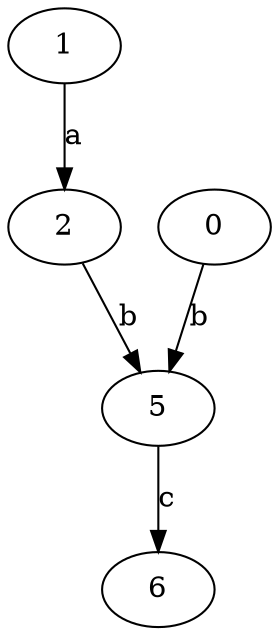 strict digraph  {
1;
2;
0;
5;
6;
1 -> 2  [label=a];
2 -> 5  [label=b];
0 -> 5  [label=b];
5 -> 6  [label=c];
}
